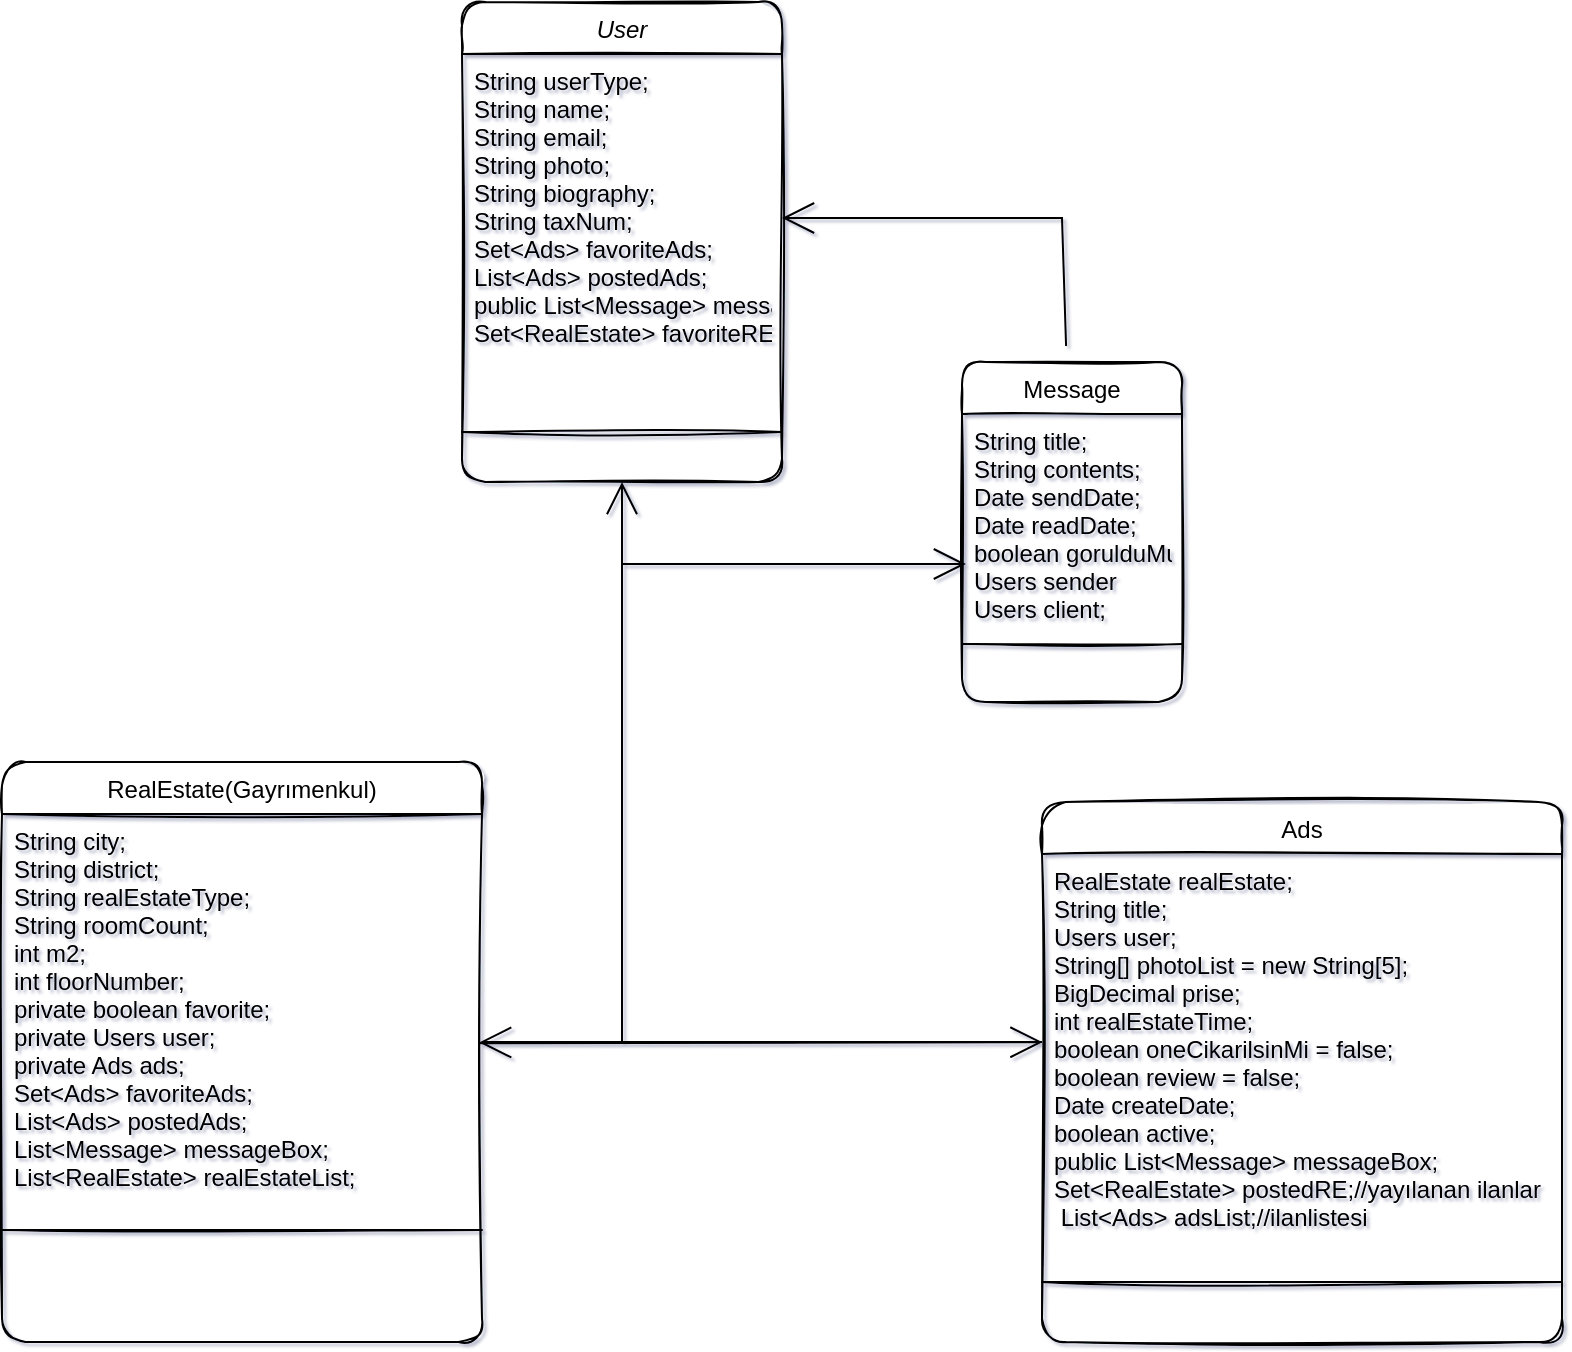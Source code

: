 <mxfile version="16.5.3" type="device"><diagram id="C5RBs43oDa-KdzZeNtuy" name="Page-1"><mxGraphModel dx="1329" dy="618" grid="1" gridSize="10" guides="1" tooltips="1" connect="1" arrows="1" fold="1" page="1" pageScale="1" pageWidth="827" pageHeight="1169" math="0" shadow="1"><root><mxCell id="WIyWlLk6GJQsqaUBKTNV-0"/><mxCell id="WIyWlLk6GJQsqaUBKTNV-1" parent="WIyWlLk6GJQsqaUBKTNV-0"/><mxCell id="zkfFHV4jXpPFQw0GAbJ--0" value="User" style="swimlane;fontStyle=2;align=center;verticalAlign=top;childLayout=stackLayout;horizontal=1;startSize=26;horizontalStack=0;resizeParent=1;resizeLast=0;collapsible=1;marginBottom=0;rounded=1;shadow=0;strokeWidth=1;sketch=1;" parent="WIyWlLk6GJQsqaUBKTNV-1" vertex="1"><mxGeometry x="260" y="480" width="160" height="240" as="geometry"><mxRectangle x="230" y="140" width="160" height="26" as="alternateBounds"/></mxGeometry></mxCell><mxCell id="zkfFHV4jXpPFQw0GAbJ--1" value="String userType;&#10;String name;&#10;String email;&#10;String photo;&#10;String biography;&#10;String taxNum;&#10;&#9;Set&lt;Ads&gt; favoriteAds;&#10;&#9;List&lt;Ads&gt; postedAds;&#10;&#9;public List&lt;Message&gt; messageBox;&#10;&#9;Set&lt;RealEstate&gt; favoriteRE;" style="text;align=left;verticalAlign=top;spacingLeft=4;spacingRight=4;overflow=hidden;rotatable=0;points=[[0,0.5],[1,0.5]];portConstraint=eastwest;sketch=1;rounded=1;" parent="zkfFHV4jXpPFQw0GAbJ--0" vertex="1"><mxGeometry y="26" width="160" height="164" as="geometry"/></mxCell><mxCell id="zkfFHV4jXpPFQw0GAbJ--4" value="" style="line;html=1;strokeWidth=1;align=left;verticalAlign=middle;spacingTop=-1;spacingLeft=3;spacingRight=3;rotatable=0;labelPosition=right;points=[];portConstraint=eastwest;sketch=1;rounded=1;" parent="zkfFHV4jXpPFQw0GAbJ--0" vertex="1"><mxGeometry y="190" width="160" height="50" as="geometry"/></mxCell><mxCell id="jxelldGW2KP5GzKXs48K-48" style="edgeStyle=none;rounded=0;sketch=0;orthogonalLoop=1;jettySize=auto;html=1;entryX=1;entryY=0.5;entryDx=0;entryDy=0;endArrow=open;startSize=14;endSize=14;sourcePerimeterSpacing=8;targetPerimeterSpacing=8;" edge="1" parent="WIyWlLk6GJQsqaUBKTNV-1" source="zkfFHV4jXpPFQw0GAbJ--6" target="zkfFHV4jXpPFQw0GAbJ--1"><mxGeometry relative="1" as="geometry"><Array as="points"><mxPoint x="560" y="588"/></Array></mxGeometry></mxCell><mxCell id="zkfFHV4jXpPFQw0GAbJ--6" value="Message" style="swimlane;fontStyle=0;align=center;verticalAlign=top;childLayout=stackLayout;horizontal=1;startSize=26;horizontalStack=0;resizeParent=1;resizeLast=0;collapsible=1;marginBottom=0;rounded=1;shadow=0;strokeWidth=1;sketch=1;" parent="WIyWlLk6GJQsqaUBKTNV-1" vertex="1"><mxGeometry x="510" y="660" width="110" height="170" as="geometry"><mxRectangle x="130" y="380" width="160" height="26" as="alternateBounds"/></mxGeometry></mxCell><mxCell id="zkfFHV4jXpPFQw0GAbJ--7" value="String title;&#10;String contents;&#10;Date sendDate;&#10;Date readDate;&#10;boolean gorulduMu;&#10;Users sender&#10;Users client;" style="text;align=left;verticalAlign=top;spacingLeft=4;spacingRight=4;overflow=hidden;rotatable=0;points=[[0,0.5],[1,0.5]];portConstraint=eastwest;sketch=1;rounded=1;" parent="zkfFHV4jXpPFQw0GAbJ--6" vertex="1"><mxGeometry y="26" width="110" height="100" as="geometry"/></mxCell><mxCell id="zkfFHV4jXpPFQw0GAbJ--9" value="" style="line;html=1;strokeWidth=1;align=left;verticalAlign=middle;spacingTop=-1;spacingLeft=3;spacingRight=3;rotatable=0;labelPosition=right;points=[];portConstraint=eastwest;sketch=1;rounded=1;" parent="zkfFHV4jXpPFQw0GAbJ--6" vertex="1"><mxGeometry y="126" width="110" height="30" as="geometry"/></mxCell><mxCell id="jxelldGW2KP5GzKXs48K-25" style="edgeStyle=none;rounded=0;sketch=0;orthogonalLoop=1;jettySize=auto;html=1;endArrow=open;startSize=14;endSize=14;sourcePerimeterSpacing=8;targetPerimeterSpacing=8;" edge="1" parent="WIyWlLk6GJQsqaUBKTNV-1"><mxGeometry relative="1" as="geometry"><mxPoint x="270" y="1000" as="sourcePoint"/><mxPoint x="340" y="720" as="targetPoint"/><Array as="points"><mxPoint x="550" y="1000"/><mxPoint x="340" y="1000"/></Array></mxGeometry></mxCell><mxCell id="zkfFHV4jXpPFQw0GAbJ--17" value="RealEstate(Gayrımenkul)" style="swimlane;fontStyle=0;align=center;verticalAlign=top;childLayout=stackLayout;horizontal=1;startSize=26;horizontalStack=0;resizeParent=1;resizeLast=0;collapsible=1;marginBottom=0;rounded=1;shadow=0;strokeWidth=1;sketch=1;" parent="WIyWlLk6GJQsqaUBKTNV-1" vertex="1"><mxGeometry x="30" y="860" width="240" height="290" as="geometry"><mxRectangle x="550" y="140" width="160" height="26" as="alternateBounds"/></mxGeometry></mxCell><mxCell id="zkfFHV4jXpPFQw0GAbJ--18" value="String city;&#10;&#9;String district;&#10;&#9;String realEstateType;&#10;&#9;String roomCount;&#10;&#9;int m2;&#10;&#9;int floorNumber;&#10;&#9;private boolean favorite; &#10;&#9;private Users user;&#10;&#9;private Ads ads;&#10;&#9;Set&lt;Ads&gt; favoriteAds;&#10;&#9;List&lt;Ads&gt; postedAds;&#10;List&lt;Message&gt; messageBox;&#10;&#9;List&lt;RealEstate&gt; realEstateList;&#10;" style="text;align=left;verticalAlign=top;spacingLeft=4;spacingRight=4;overflow=hidden;rotatable=0;points=[[0,0.5],[1,0.5]];portConstraint=eastwest;sketch=1;rounded=1;" parent="zkfFHV4jXpPFQw0GAbJ--17" vertex="1"><mxGeometry y="26" width="240" height="204" as="geometry"/></mxCell><mxCell id="zkfFHV4jXpPFQw0GAbJ--23" value="" style="line;html=1;strokeWidth=1;align=left;verticalAlign=middle;spacingTop=-1;spacingLeft=3;spacingRight=3;rotatable=0;labelPosition=right;points=[];portConstraint=eastwest;sketch=1;rounded=1;" parent="zkfFHV4jXpPFQw0GAbJ--17" vertex="1"><mxGeometry y="230" width="240" height="8" as="geometry"/></mxCell><mxCell id="zkfFHV4jXpPFQw0GAbJ--13" value="Ads" style="swimlane;fontStyle=0;align=center;verticalAlign=top;childLayout=stackLayout;horizontal=1;startSize=26;horizontalStack=0;resizeParent=1;resizeLast=0;collapsible=1;marginBottom=0;rounded=1;shadow=0;strokeWidth=1;sketch=1;" parent="WIyWlLk6GJQsqaUBKTNV-1" vertex="1"><mxGeometry x="550" y="880" width="260" height="270" as="geometry"><mxRectangle x="340" y="380" width="170" height="26" as="alternateBounds"/></mxGeometry></mxCell><mxCell id="zkfFHV4jXpPFQw0GAbJ--14" value="RealEstate realEstate;&#10;String title;&#10;Users user;&#10;String[] photoList = new String[5];&#10;BigDecimal prise;&#10;int realEstateTime;&#10;boolean oneCikarilsinMi = false;&#10;boolean review = false;&#10;Date createDate;&#10;boolean active;&#10;&#9;public List&lt;Message&gt; messageBox;&#10;&#9;Set&lt;RealEstate&gt; postedRE;//yayılanan ilanlar&#10; List&lt;Ads&gt; adsList;//ilanlistesi" style="text;align=left;verticalAlign=top;spacingLeft=4;spacingRight=4;overflow=hidden;rotatable=0;points=[[0,0.5],[1,0.5]];portConstraint=eastwest;sketch=1;rounded=1;" parent="zkfFHV4jXpPFQw0GAbJ--13" vertex="1"><mxGeometry y="26" width="260" height="194" as="geometry"/></mxCell><mxCell id="zkfFHV4jXpPFQw0GAbJ--15" value="" style="line;html=1;strokeWidth=1;align=left;verticalAlign=middle;spacingTop=-1;spacingLeft=3;spacingRight=3;rotatable=0;labelPosition=right;points=[];portConstraint=eastwest;sketch=1;rounded=1;" parent="zkfFHV4jXpPFQw0GAbJ--13" vertex="1"><mxGeometry y="220" width="260" height="40" as="geometry"/></mxCell><mxCell id="jxelldGW2KP5GzKXs48K-27" value="" style="edgeStyle=none;orthogonalLoop=1;jettySize=auto;html=1;rounded=0;sketch=0;endArrow=open;startSize=14;endSize=14;sourcePerimeterSpacing=8;targetPerimeterSpacing=8;entryX=0.018;entryY=0.75;entryDx=0;entryDy=0;entryPerimeter=0;" edge="1" parent="WIyWlLk6GJQsqaUBKTNV-1" target="zkfFHV4jXpPFQw0GAbJ--7"><mxGeometry width="120" relative="1" as="geometry"><mxPoint x="340" y="761" as="sourcePoint"/><mxPoint x="450" y="760" as="targetPoint"/><Array as="points"/></mxGeometry></mxCell><mxCell id="jxelldGW2KP5GzKXs48K-43" style="edgeStyle=none;rounded=0;sketch=0;orthogonalLoop=1;jettySize=auto;html=1;endArrow=open;startSize=14;endSize=14;sourcePerimeterSpacing=8;targetPerimeterSpacing=8;exitX=0.996;exitY=0.562;exitDx=0;exitDy=0;exitPerimeter=0;entryX=0.001;entryY=0.485;entryDx=0;entryDy=0;entryPerimeter=0;" edge="1" parent="WIyWlLk6GJQsqaUBKTNV-1" source="zkfFHV4jXpPFQw0GAbJ--18" target="zkfFHV4jXpPFQw0GAbJ--14"><mxGeometry relative="1" as="geometry"/></mxCell><mxCell id="jxelldGW2KP5GzKXs48K-45" value="" style="edgeStyle=none;orthogonalLoop=1;jettySize=auto;html=1;rounded=0;sketch=0;endArrow=open;startSize=14;endSize=14;sourcePerimeterSpacing=8;targetPerimeterSpacing=8;entryX=0.994;entryY=0.56;entryDx=0;entryDy=0;entryPerimeter=0;" edge="1" parent="WIyWlLk6GJQsqaUBKTNV-1" target="zkfFHV4jXpPFQw0GAbJ--18"><mxGeometry width="120" relative="1" as="geometry"><mxPoint x="550" y="1000" as="sourcePoint"/><mxPoint x="610" y="980" as="targetPoint"/><Array as="points"/></mxGeometry></mxCell></root></mxGraphModel></diagram></mxfile>